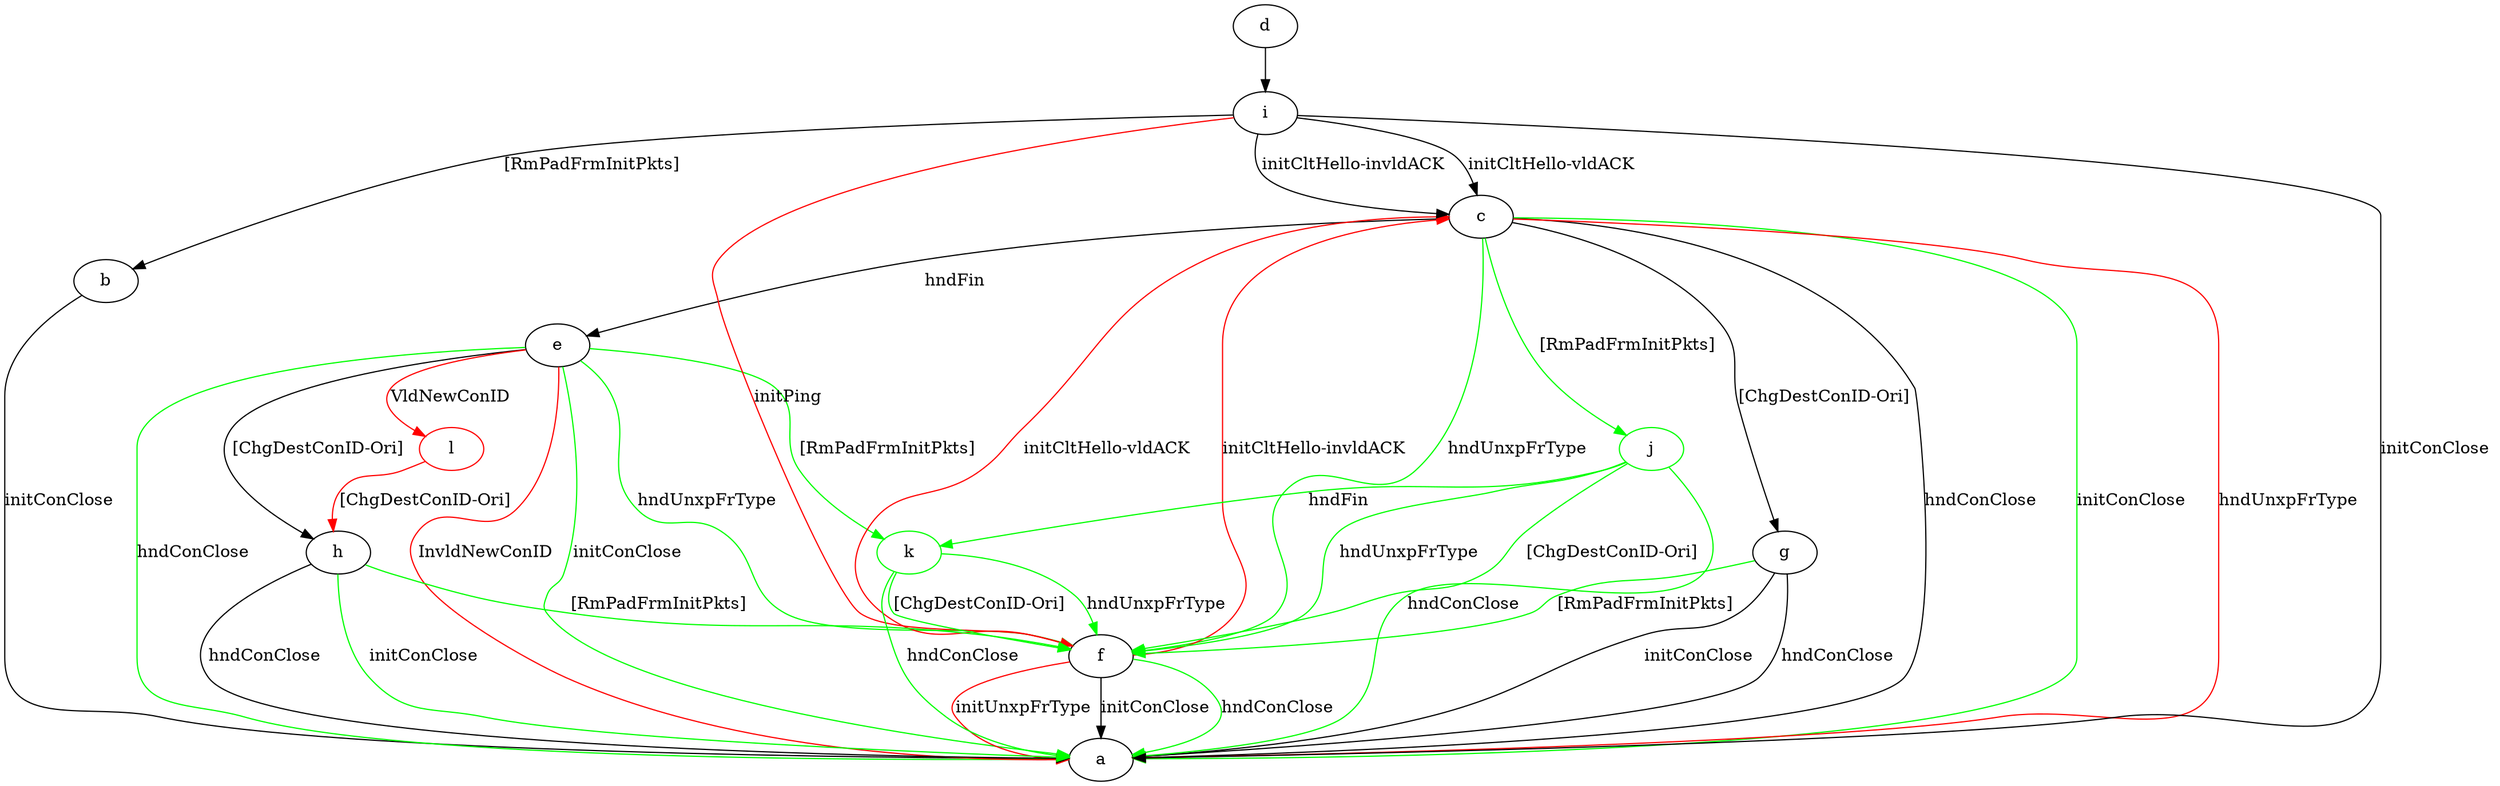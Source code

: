 digraph "" {
	b -> a	[key=0,
		label="initConClose "];
	c -> a	[key=0,
		label="hndConClose "];
	c -> a	[key=1,
		color=green,
		label="initConClose "];
	c -> a	[key=2,
		color=red,
		label="hndUnxpFrType "];
	c -> e	[key=0,
		label="hndFin "];
	c -> f	[key=0,
		color=green,
		label="hndUnxpFrType "];
	c -> g	[key=0,
		label="[ChgDestConID-Ori] "];
	j	[color=green];
	c -> j	[key=0,
		color=green,
		label="[RmPadFrmInitPkts] "];
	d -> i	[key=0];
	e -> a	[key=0,
		color=green,
		label="initConClose "];
	e -> a	[key=1,
		color=green,
		label="hndConClose "];
	e -> a	[key=2,
		color=red,
		label="InvldNewConID "];
	e -> f	[key=0,
		color=green,
		label="hndUnxpFrType "];
	e -> h	[key=0,
		label="[ChgDestConID-Ori] "];
	k	[color=green];
	e -> k	[key=0,
		color=green,
		label="[RmPadFrmInitPkts] "];
	l	[color=red];
	e -> l	[key=0,
		color=red,
		label="VldNewConID "];
	f -> a	[key=0,
		label="initConClose "];
	f -> a	[key=1,
		color=green,
		label="hndConClose "];
	f -> a	[key=2,
		color=red,
		label="initUnxpFrType "];
	f -> c	[key=0,
		color=red,
		label="initCltHello-vldACK "];
	f -> c	[key=1,
		color=red,
		label="initCltHello-invldACK "];
	g -> a	[key=0,
		label="initConClose "];
	g -> a	[key=1,
		label="hndConClose "];
	g -> f	[key=0,
		color=green,
		label="[RmPadFrmInitPkts] "];
	h -> a	[key=0,
		label="hndConClose "];
	h -> a	[key=1,
		color=green,
		label="initConClose "];
	h -> f	[key=0,
		color=green,
		label="[RmPadFrmInitPkts] "];
	i -> a	[key=0,
		label="initConClose "];
	i -> b	[key=0,
		label="[RmPadFrmInitPkts] "];
	i -> c	[key=0,
		label="initCltHello-vldACK "];
	i -> c	[key=1,
		label="initCltHello-invldACK "];
	i -> f	[key=0,
		color=red,
		label="initPing "];
	j -> a	[key=0,
		color=green,
		label="hndConClose "];
	j -> f	[key=0,
		color=green,
		label="hndUnxpFrType "];
	j -> f	[key=1,
		color=green,
		label="[ChgDestConID-Ori] "];
	j -> k	[key=0,
		color=green,
		label="hndFin "];
	k -> a	[key=0,
		color=green,
		label="hndConClose "];
	k -> f	[key=0,
		color=green,
		label="hndUnxpFrType "];
	k -> f	[key=1,
		color=green,
		label="[ChgDestConID-Ori] "];
	l -> h	[key=0,
		color=red,
		label="[ChgDestConID-Ori] "];
}
